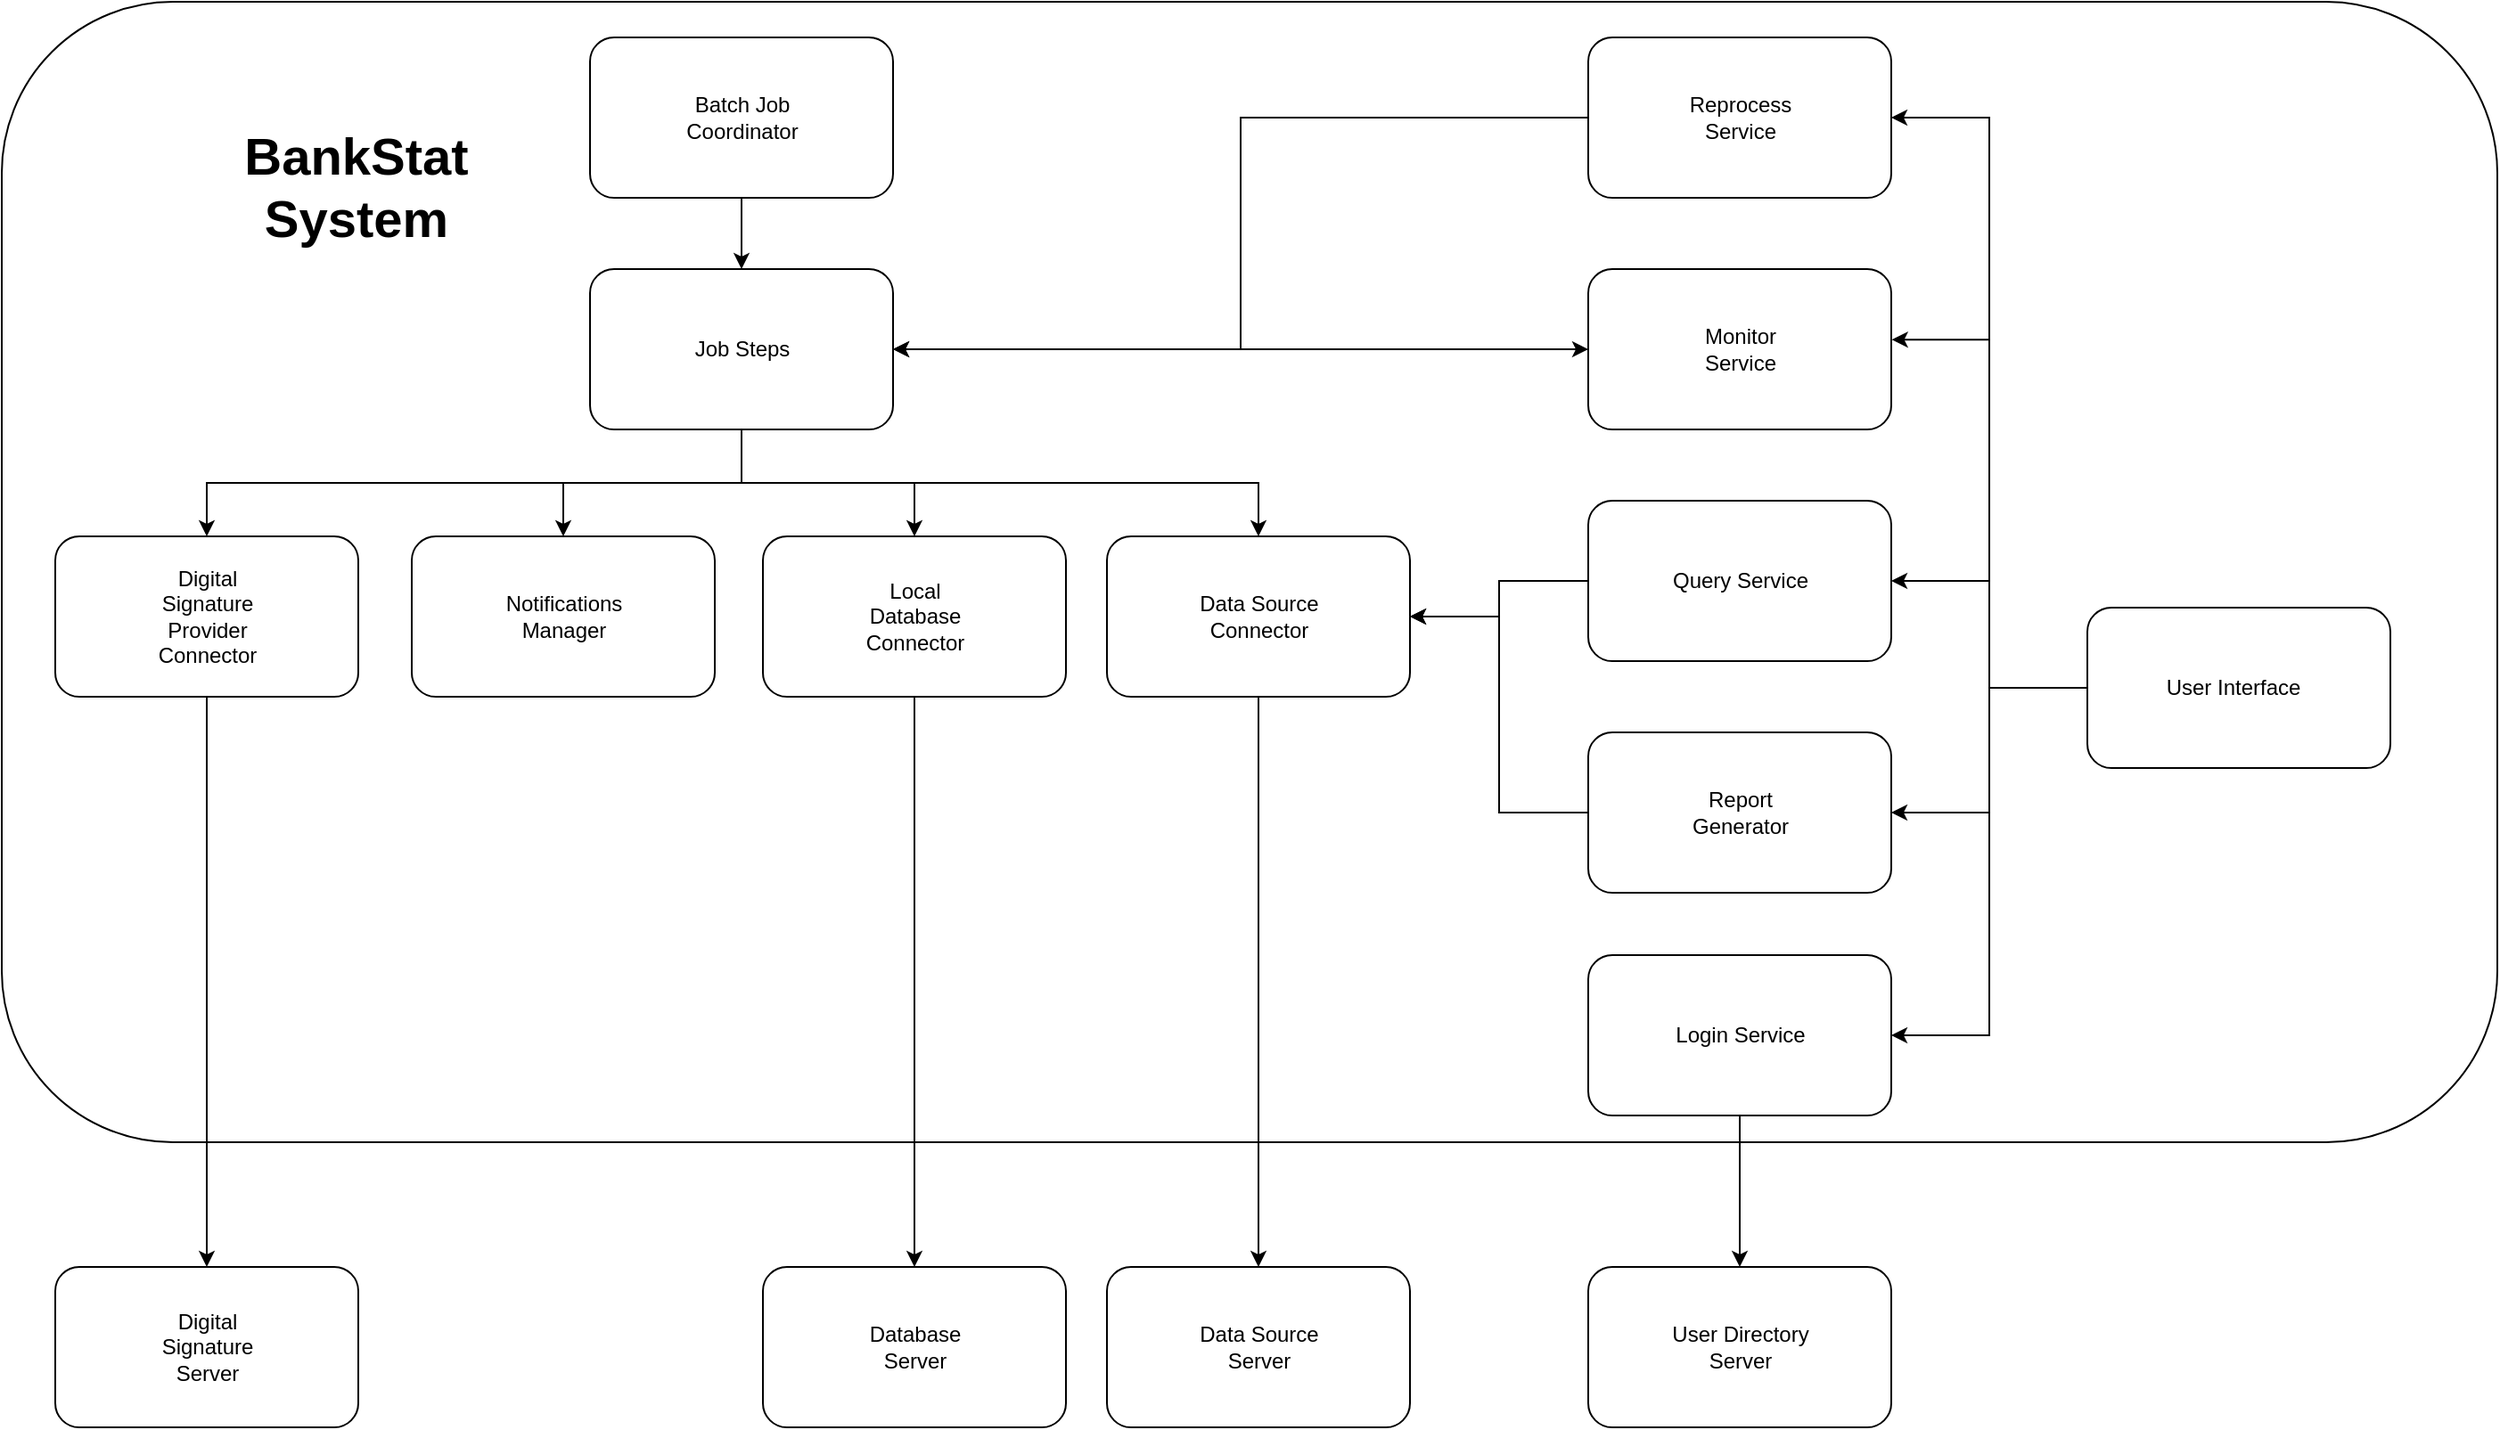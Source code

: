 <mxfile version="24.4.10" type="github">
  <diagram name="第 1 页" id="QO-yRRX4etxg2OLbIyc4">
    <mxGraphModel dx="1532" dy="888" grid="1" gridSize="10" guides="1" tooltips="1" connect="1" arrows="1" fold="1" page="1" pageScale="1" pageWidth="827" pageHeight="1169" math="0" shadow="0">
      <root>
        <mxCell id="0" />
        <mxCell id="1" parent="0" />
        <mxCell id="2hJYjnkSY_i1DHbf2jPi-93" value="" style="group" parent="1" vertex="1" connectable="0">
          <mxGeometry x="260" y="30" width="1370" height="770" as="geometry" />
        </mxCell>
        <mxCell id="2hJYjnkSY_i1DHbf2jPi-94" value="" style="rounded=1;whiteSpace=wrap;html=1;" parent="2hJYjnkSY_i1DHbf2jPi-93" vertex="1">
          <mxGeometry x="-30" y="-20" width="1400" height="640" as="geometry" />
        </mxCell>
        <mxCell id="2hJYjnkSY_i1DHbf2jPi-68" value="" style="group" parent="2hJYjnkSY_i1DHbf2jPi-93" vertex="1" connectable="0">
          <mxGeometry x="860" y="690" width="170" height="90" as="geometry" />
        </mxCell>
        <mxCell id="2hJYjnkSY_i1DHbf2jPi-69" value="" style="rounded=1;whiteSpace=wrap;html=1;" parent="2hJYjnkSY_i1DHbf2jPi-68" vertex="1">
          <mxGeometry width="170" height="90" as="geometry" />
        </mxCell>
        <mxCell id="2hJYjnkSY_i1DHbf2jPi-70" value="User Directory Server" style="text;html=1;align=center;verticalAlign=middle;whiteSpace=wrap;rounded=0;" parent="2hJYjnkSY_i1DHbf2jPi-68" vertex="1">
          <mxGeometry x="42.5" y="22.5" width="85" height="45" as="geometry" />
        </mxCell>
        <mxCell id="2hJYjnkSY_i1DHbf2jPi-75" value="" style="group" parent="2hJYjnkSY_i1DHbf2jPi-93" vertex="1" connectable="0">
          <mxGeometry y="690" width="170" height="90" as="geometry" />
        </mxCell>
        <mxCell id="2hJYjnkSY_i1DHbf2jPi-76" value="" style="rounded=1;whiteSpace=wrap;html=1;" parent="2hJYjnkSY_i1DHbf2jPi-75" vertex="1">
          <mxGeometry width="170" height="90" as="geometry" />
        </mxCell>
        <mxCell id="2hJYjnkSY_i1DHbf2jPi-77" value="Digital Signature&lt;div&gt;Server&lt;/div&gt;" style="text;html=1;align=center;verticalAlign=middle;whiteSpace=wrap;rounded=0;" parent="2hJYjnkSY_i1DHbf2jPi-75" vertex="1">
          <mxGeometry x="42.5" y="22.5" width="85" height="45" as="geometry" />
        </mxCell>
        <mxCell id="2hJYjnkSY_i1DHbf2jPi-78" style="edgeStyle=orthogonalEdgeStyle;rounded=0;orthogonalLoop=1;jettySize=auto;html=1;exitX=0.5;exitY=1;exitDx=0;exitDy=0;" parent="2hJYjnkSY_i1DHbf2jPi-93" source="7kE2tY7jgJx2WLP6qvL9-17" target="2hJYjnkSY_i1DHbf2jPi-76" edge="1">
          <mxGeometry relative="1" as="geometry" />
        </mxCell>
        <mxCell id="2hJYjnkSY_i1DHbf2jPi-79" value="" style="group" parent="2hJYjnkSY_i1DHbf2jPi-93" vertex="1" connectable="0">
          <mxGeometry x="590" y="690" width="170" height="90" as="geometry" />
        </mxCell>
        <mxCell id="2hJYjnkSY_i1DHbf2jPi-80" value="" style="rounded=1;whiteSpace=wrap;html=1;" parent="2hJYjnkSY_i1DHbf2jPi-79" vertex="1">
          <mxGeometry width="170" height="90" as="geometry" />
        </mxCell>
        <mxCell id="2hJYjnkSY_i1DHbf2jPi-81" value="Data Source Server" style="text;html=1;align=center;verticalAlign=middle;whiteSpace=wrap;rounded=0;" parent="2hJYjnkSY_i1DHbf2jPi-79" vertex="1">
          <mxGeometry x="42.5" y="22.5" width="85" height="45" as="geometry" />
        </mxCell>
        <mxCell id="2hJYjnkSY_i1DHbf2jPi-36" value="" style="group" parent="2hJYjnkSY_i1DHbf2jPi-93" vertex="1" connectable="0">
          <mxGeometry x="1140" y="320" width="170" height="90" as="geometry" />
        </mxCell>
        <mxCell id="2hJYjnkSY_i1DHbf2jPi-37" value="" style="rounded=1;whiteSpace=wrap;html=1;" parent="2hJYjnkSY_i1DHbf2jPi-36" vertex="1">
          <mxGeometry width="170" height="90" as="geometry" />
        </mxCell>
        <mxCell id="2hJYjnkSY_i1DHbf2jPi-38" value="User Interface" style="text;html=1;align=center;verticalAlign=middle;whiteSpace=wrap;rounded=0;" parent="2hJYjnkSY_i1DHbf2jPi-36" vertex="1">
          <mxGeometry x="42.5" y="22.5" width="77.5" height="45" as="geometry" />
        </mxCell>
        <mxCell id="2hJYjnkSY_i1DHbf2jPi-40" value="" style="group" parent="2hJYjnkSY_i1DHbf2jPi-93" vertex="1" connectable="0">
          <mxGeometry x="860" y="130" width="170" height="90" as="geometry" />
        </mxCell>
        <mxCell id="2hJYjnkSY_i1DHbf2jPi-41" value="" style="rounded=1;whiteSpace=wrap;html=1;" parent="2hJYjnkSY_i1DHbf2jPi-40" vertex="1">
          <mxGeometry width="170" height="90" as="geometry" />
        </mxCell>
        <mxCell id="2hJYjnkSY_i1DHbf2jPi-42" value="Monitor Service" style="text;html=1;align=center;verticalAlign=middle;whiteSpace=wrap;rounded=0;" parent="2hJYjnkSY_i1DHbf2jPi-40" vertex="1">
          <mxGeometry x="42.5" y="22.5" width="85" height="45" as="geometry" />
        </mxCell>
        <mxCell id="2hJYjnkSY_i1DHbf2jPi-48" value="" style="group" parent="2hJYjnkSY_i1DHbf2jPi-93" vertex="1" connectable="0">
          <mxGeometry x="860" y="260" width="170" height="90" as="geometry" />
        </mxCell>
        <mxCell id="2hJYjnkSY_i1DHbf2jPi-49" value="" style="rounded=1;whiteSpace=wrap;html=1;" parent="2hJYjnkSY_i1DHbf2jPi-48" vertex="1">
          <mxGeometry width="170" height="90" as="geometry" />
        </mxCell>
        <mxCell id="2hJYjnkSY_i1DHbf2jPi-50" value="Query Service" style="text;html=1;align=center;verticalAlign=middle;whiteSpace=wrap;rounded=0;" parent="2hJYjnkSY_i1DHbf2jPi-48" vertex="1">
          <mxGeometry x="42.5" y="22.5" width="85" height="45" as="geometry" />
        </mxCell>
        <mxCell id="2hJYjnkSY_i1DHbf2jPi-51" value="" style="group" parent="2hJYjnkSY_i1DHbf2jPi-93" vertex="1" connectable="0">
          <mxGeometry x="860" y="515" width="170" height="90" as="geometry" />
        </mxCell>
        <mxCell id="2hJYjnkSY_i1DHbf2jPi-52" value="" style="rounded=1;whiteSpace=wrap;html=1;" parent="2hJYjnkSY_i1DHbf2jPi-51" vertex="1">
          <mxGeometry width="170" height="90" as="geometry" />
        </mxCell>
        <mxCell id="2hJYjnkSY_i1DHbf2jPi-53" value="Login Service" style="text;html=1;align=center;verticalAlign=middle;whiteSpace=wrap;rounded=0;" parent="2hJYjnkSY_i1DHbf2jPi-51" vertex="1">
          <mxGeometry x="42.5" y="22.5" width="85" height="45" as="geometry" />
        </mxCell>
        <mxCell id="2hJYjnkSY_i1DHbf2jPi-54" value="" style="group" parent="2hJYjnkSY_i1DHbf2jPi-93" vertex="1" connectable="0">
          <mxGeometry x="860" y="390" width="170" height="90" as="geometry" />
        </mxCell>
        <mxCell id="2hJYjnkSY_i1DHbf2jPi-55" value="" style="rounded=1;whiteSpace=wrap;html=1;" parent="2hJYjnkSY_i1DHbf2jPi-54" vertex="1">
          <mxGeometry width="170" height="90" as="geometry" />
        </mxCell>
        <mxCell id="2hJYjnkSY_i1DHbf2jPi-56" value="Report Generator" style="text;html=1;align=center;verticalAlign=middle;whiteSpace=wrap;rounded=0;" parent="2hJYjnkSY_i1DHbf2jPi-54" vertex="1">
          <mxGeometry x="42.5" y="22.5" width="85" height="45" as="geometry" />
        </mxCell>
        <mxCell id="7kE2tY7jgJx2WLP6qvL9-10" value="" style="group" parent="2hJYjnkSY_i1DHbf2jPi-93" vertex="1" connectable="0">
          <mxGeometry x="200" y="280" width="170" height="90" as="geometry" />
        </mxCell>
        <mxCell id="7kE2tY7jgJx2WLP6qvL9-11" value="" style="rounded=1;whiteSpace=wrap;html=1;" parent="7kE2tY7jgJx2WLP6qvL9-10" vertex="1">
          <mxGeometry width="170" height="90" as="geometry" />
        </mxCell>
        <mxCell id="7kE2tY7jgJx2WLP6qvL9-12" value="Notifications Manager" style="text;html=1;align=center;verticalAlign=middle;whiteSpace=wrap;rounded=0;" parent="7kE2tY7jgJx2WLP6qvL9-10" vertex="1">
          <mxGeometry x="42.5" y="22.5" width="85" height="45" as="geometry" />
        </mxCell>
        <mxCell id="7kE2tY7jgJx2WLP6qvL9-16" value="" style="group" parent="2hJYjnkSY_i1DHbf2jPi-93" vertex="1" connectable="0">
          <mxGeometry y="280" width="170" height="90" as="geometry" />
        </mxCell>
        <mxCell id="7kE2tY7jgJx2WLP6qvL9-17" value="" style="rounded=1;whiteSpace=wrap;html=1;" parent="7kE2tY7jgJx2WLP6qvL9-16" vertex="1">
          <mxGeometry width="170" height="90" as="geometry" />
        </mxCell>
        <mxCell id="7kE2tY7jgJx2WLP6qvL9-18" value="Digital Signature Provider Connector" style="text;html=1;align=center;verticalAlign=middle;whiteSpace=wrap;rounded=0;" parent="7kE2tY7jgJx2WLP6qvL9-16" vertex="1">
          <mxGeometry x="42.5" y="22.5" width="85" height="45" as="geometry" />
        </mxCell>
        <mxCell id="2hJYjnkSY_i1DHbf2jPi-2" style="edgeStyle=orthogonalEdgeStyle;rounded=0;orthogonalLoop=1;jettySize=auto;html=1;exitX=0.5;exitY=1;exitDx=0;exitDy=0;entryX=0.5;entryY=0;entryDx=0;entryDy=0;" parent="2hJYjnkSY_i1DHbf2jPi-93" source="7kE2tY7jgJx2WLP6qvL9-8" target="7kE2tY7jgJx2WLP6qvL9-5" edge="1">
          <mxGeometry relative="1" as="geometry" />
        </mxCell>
        <mxCell id="2hJYjnkSY_i1DHbf2jPi-3" style="edgeStyle=orthogonalEdgeStyle;rounded=0;orthogonalLoop=1;jettySize=auto;html=1;exitX=0.5;exitY=1;exitDx=0;exitDy=0;" parent="2hJYjnkSY_i1DHbf2jPi-93" source="7kE2tY7jgJx2WLP6qvL9-8" target="7kE2tY7jgJx2WLP6qvL9-11" edge="1">
          <mxGeometry relative="1" as="geometry" />
        </mxCell>
        <mxCell id="2hJYjnkSY_i1DHbf2jPi-4" style="edgeStyle=orthogonalEdgeStyle;rounded=0;orthogonalLoop=1;jettySize=auto;html=1;exitX=0.5;exitY=1;exitDx=0;exitDy=0;" parent="2hJYjnkSY_i1DHbf2jPi-93" source="7kE2tY7jgJx2WLP6qvL9-8" target="7kE2tY7jgJx2WLP6qvL9-17" edge="1">
          <mxGeometry relative="1" as="geometry" />
        </mxCell>
        <mxCell id="2hJYjnkSY_i1DHbf2jPi-83" value="" style="group" parent="2hJYjnkSY_i1DHbf2jPi-93" vertex="1" connectable="0">
          <mxGeometry x="590" y="280" width="170" height="90" as="geometry" />
        </mxCell>
        <mxCell id="2hJYjnkSY_i1DHbf2jPi-44" value="" style="rounded=1;whiteSpace=wrap;html=1;" parent="2hJYjnkSY_i1DHbf2jPi-83" vertex="1">
          <mxGeometry width="170" height="90" as="geometry" />
        </mxCell>
        <mxCell id="2hJYjnkSY_i1DHbf2jPi-45" value="Data Source Connector" style="text;html=1;align=center;verticalAlign=middle;whiteSpace=wrap;rounded=0;" parent="2hJYjnkSY_i1DHbf2jPi-83" vertex="1">
          <mxGeometry x="42.5" y="22.5" width="85" height="45" as="geometry" />
        </mxCell>
        <mxCell id="2hJYjnkSY_i1DHbf2jPi-84" style="edgeStyle=orthogonalEdgeStyle;rounded=0;orthogonalLoop=1;jettySize=auto;html=1;exitX=0.5;exitY=1;exitDx=0;exitDy=0;entryX=0.5;entryY=0;entryDx=0;entryDy=0;" parent="2hJYjnkSY_i1DHbf2jPi-93" source="7kE2tY7jgJx2WLP6qvL9-8" target="2hJYjnkSY_i1DHbf2jPi-44" edge="1">
          <mxGeometry relative="1" as="geometry" />
        </mxCell>
        <mxCell id="7kE2tY7jgJx2WLP6qvL9-1" value="" style="rounded=1;whiteSpace=wrap;html=1;" parent="2hJYjnkSY_i1DHbf2jPi-93" vertex="1">
          <mxGeometry x="300" width="170" height="90" as="geometry" />
        </mxCell>
        <mxCell id="7kE2tY7jgJx2WLP6qvL9-2" value="Batch Job Coordinator" style="text;html=1;align=center;verticalAlign=middle;whiteSpace=wrap;rounded=0;" parent="2hJYjnkSY_i1DHbf2jPi-93" vertex="1">
          <mxGeometry x="342.5" y="22.5" width="85" height="45" as="geometry" />
        </mxCell>
        <mxCell id="7kE2tY7jgJx2WLP6qvL9-7" value="" style="group" parent="2hJYjnkSY_i1DHbf2jPi-93" vertex="1" connectable="0">
          <mxGeometry x="300" y="130" width="170" height="90" as="geometry" />
        </mxCell>
        <mxCell id="7kE2tY7jgJx2WLP6qvL9-8" value="" style="rounded=1;whiteSpace=wrap;html=1;" parent="7kE2tY7jgJx2WLP6qvL9-7" vertex="1">
          <mxGeometry width="170" height="90" as="geometry" />
        </mxCell>
        <mxCell id="7kE2tY7jgJx2WLP6qvL9-9" value="Job Steps" style="text;html=1;align=center;verticalAlign=middle;whiteSpace=wrap;rounded=0;" parent="7kE2tY7jgJx2WLP6qvL9-7" vertex="1">
          <mxGeometry x="42.5" y="22.5" width="85" height="45" as="geometry" />
        </mxCell>
        <mxCell id="2hJYjnkSY_i1DHbf2jPi-1" style="edgeStyle=orthogonalEdgeStyle;rounded=0;orthogonalLoop=1;jettySize=auto;html=1;exitX=0.5;exitY=1;exitDx=0;exitDy=0;entryX=0.5;entryY=0;entryDx=0;entryDy=0;" parent="2hJYjnkSY_i1DHbf2jPi-93" source="7kE2tY7jgJx2WLP6qvL9-1" target="7kE2tY7jgJx2WLP6qvL9-8" edge="1">
          <mxGeometry relative="1" as="geometry" />
        </mxCell>
        <mxCell id="2hJYjnkSY_i1DHbf2jPi-85" style="edgeStyle=orthogonalEdgeStyle;rounded=0;orthogonalLoop=1;jettySize=auto;html=1;exitX=0;exitY=0.5;exitDx=0;exitDy=0;entryX=1.002;entryY=0.44;entryDx=0;entryDy=0;entryPerimeter=0;" parent="2hJYjnkSY_i1DHbf2jPi-93" source="2hJYjnkSY_i1DHbf2jPi-37" target="2hJYjnkSY_i1DHbf2jPi-41" edge="1">
          <mxGeometry relative="1" as="geometry" />
        </mxCell>
        <mxCell id="2hJYjnkSY_i1DHbf2jPi-86" style="edgeStyle=orthogonalEdgeStyle;rounded=0;orthogonalLoop=1;jettySize=auto;html=1;exitX=0;exitY=0.5;exitDx=0;exitDy=0;entryX=1;entryY=0.5;entryDx=0;entryDy=0;" parent="2hJYjnkSY_i1DHbf2jPi-93" source="2hJYjnkSY_i1DHbf2jPi-37" target="2hJYjnkSY_i1DHbf2jPi-49" edge="1">
          <mxGeometry relative="1" as="geometry" />
        </mxCell>
        <mxCell id="2hJYjnkSY_i1DHbf2jPi-87" style="edgeStyle=orthogonalEdgeStyle;rounded=0;orthogonalLoop=1;jettySize=auto;html=1;exitX=0;exitY=0.5;exitDx=0;exitDy=0;entryX=1;entryY=0.5;entryDx=0;entryDy=0;" parent="2hJYjnkSY_i1DHbf2jPi-93" source="2hJYjnkSY_i1DHbf2jPi-37" target="2hJYjnkSY_i1DHbf2jPi-52" edge="1">
          <mxGeometry relative="1" as="geometry" />
        </mxCell>
        <mxCell id="2hJYjnkSY_i1DHbf2jPi-88" style="edgeStyle=orthogonalEdgeStyle;rounded=0;orthogonalLoop=1;jettySize=auto;html=1;exitX=0;exitY=0.5;exitDx=0;exitDy=0;entryX=1;entryY=0.5;entryDx=0;entryDy=0;" parent="2hJYjnkSY_i1DHbf2jPi-93" source="2hJYjnkSY_i1DHbf2jPi-37" target="2hJYjnkSY_i1DHbf2jPi-55" edge="1">
          <mxGeometry relative="1" as="geometry" />
        </mxCell>
        <mxCell id="7kE2tY7jgJx2WLP6qvL9-4" value="" style="group" parent="2hJYjnkSY_i1DHbf2jPi-93" vertex="1" connectable="0">
          <mxGeometry x="397" y="280" width="170" height="90" as="geometry" />
        </mxCell>
        <mxCell id="7kE2tY7jgJx2WLP6qvL9-5" value="" style="rounded=1;whiteSpace=wrap;html=1;" parent="7kE2tY7jgJx2WLP6qvL9-4" vertex="1">
          <mxGeometry width="170" height="90" as="geometry" />
        </mxCell>
        <mxCell id="7kE2tY7jgJx2WLP6qvL9-6" value="Local Database Connector" style="text;html=1;align=center;verticalAlign=middle;whiteSpace=wrap;rounded=0;" parent="7kE2tY7jgJx2WLP6qvL9-4" vertex="1">
          <mxGeometry x="42.5" y="22.5" width="85" height="45" as="geometry" />
        </mxCell>
        <mxCell id="2hJYjnkSY_i1DHbf2jPi-90" style="edgeStyle=orthogonalEdgeStyle;rounded=0;orthogonalLoop=1;jettySize=auto;html=1;exitX=0;exitY=0.5;exitDx=0;exitDy=0;entryX=1;entryY=0.5;entryDx=0;entryDy=0;" parent="2hJYjnkSY_i1DHbf2jPi-93" source="2hJYjnkSY_i1DHbf2jPi-49" target="2hJYjnkSY_i1DHbf2jPi-44" edge="1">
          <mxGeometry relative="1" as="geometry" />
        </mxCell>
        <mxCell id="2hJYjnkSY_i1DHbf2jPi-91" style="edgeStyle=orthogonalEdgeStyle;rounded=0;orthogonalLoop=1;jettySize=auto;html=1;exitX=0;exitY=0.5;exitDx=0;exitDy=0;entryX=1;entryY=0.5;entryDx=0;entryDy=0;" parent="2hJYjnkSY_i1DHbf2jPi-93" source="2hJYjnkSY_i1DHbf2jPi-55" target="2hJYjnkSY_i1DHbf2jPi-44" edge="1">
          <mxGeometry relative="1" as="geometry" />
        </mxCell>
        <mxCell id="2hJYjnkSY_i1DHbf2jPi-92" style="edgeStyle=orthogonalEdgeStyle;rounded=0;orthogonalLoop=1;jettySize=auto;html=1;exitX=0.5;exitY=1;exitDx=0;exitDy=0;entryX=0.5;entryY=0;entryDx=0;entryDy=0;" parent="2hJYjnkSY_i1DHbf2jPi-93" source="2hJYjnkSY_i1DHbf2jPi-44" target="2hJYjnkSY_i1DHbf2jPi-80" edge="1">
          <mxGeometry relative="1" as="geometry" />
        </mxCell>
        <mxCell id="2hJYjnkSY_i1DHbf2jPi-95" style="edgeStyle=orthogonalEdgeStyle;rounded=0;orthogonalLoop=1;jettySize=auto;html=1;exitX=0.5;exitY=1;exitDx=0;exitDy=0;entryX=0.5;entryY=0;entryDx=0;entryDy=0;" parent="2hJYjnkSY_i1DHbf2jPi-93" source="2hJYjnkSY_i1DHbf2jPi-52" target="2hJYjnkSY_i1DHbf2jPi-69" edge="1">
          <mxGeometry relative="1" as="geometry" />
        </mxCell>
        <mxCell id="2hJYjnkSY_i1DHbf2jPi-96" value="&lt;b&gt;&lt;font style=&quot;font-size: 29px;&quot;&gt;BankStat System&lt;/font&gt;&lt;/b&gt;" style="text;html=1;align=center;verticalAlign=middle;whiteSpace=wrap;rounded=0;" parent="2hJYjnkSY_i1DHbf2jPi-93" vertex="1">
          <mxGeometry x="68" y="38" width="202" height="92" as="geometry" />
        </mxCell>
        <mxCell id="f44VK6kfXFnS3SjjZzAe-1" value="" style="group" vertex="1" connectable="0" parent="2hJYjnkSY_i1DHbf2jPi-93">
          <mxGeometry x="397" y="690" width="170" height="90" as="geometry" />
        </mxCell>
        <mxCell id="f44VK6kfXFnS3SjjZzAe-2" value="" style="rounded=1;whiteSpace=wrap;html=1;" vertex="1" parent="f44VK6kfXFnS3SjjZzAe-1">
          <mxGeometry width="170" height="90" as="geometry" />
        </mxCell>
        <mxCell id="f44VK6kfXFnS3SjjZzAe-3" value="Database Server" style="text;html=1;align=center;verticalAlign=middle;whiteSpace=wrap;rounded=0;" vertex="1" parent="f44VK6kfXFnS3SjjZzAe-1">
          <mxGeometry x="42.5" y="22.5" width="85" height="45" as="geometry" />
        </mxCell>
        <mxCell id="f44VK6kfXFnS3SjjZzAe-4" style="edgeStyle=orthogonalEdgeStyle;rounded=0;orthogonalLoop=1;jettySize=auto;html=1;exitX=0.5;exitY=1;exitDx=0;exitDy=0;entryX=0.5;entryY=0;entryDx=0;entryDy=0;" edge="1" parent="2hJYjnkSY_i1DHbf2jPi-93" source="7kE2tY7jgJx2WLP6qvL9-5" target="f44VK6kfXFnS3SjjZzAe-2">
          <mxGeometry relative="1" as="geometry" />
        </mxCell>
        <mxCell id="f44VK6kfXFnS3SjjZzAe-5" value="" style="group" vertex="1" connectable="0" parent="2hJYjnkSY_i1DHbf2jPi-93">
          <mxGeometry x="860" width="170" height="90" as="geometry" />
        </mxCell>
        <mxCell id="f44VK6kfXFnS3SjjZzAe-6" value="" style="rounded=1;whiteSpace=wrap;html=1;" vertex="1" parent="f44VK6kfXFnS3SjjZzAe-5">
          <mxGeometry width="170" height="90" as="geometry" />
        </mxCell>
        <mxCell id="f44VK6kfXFnS3SjjZzAe-7" value="Reprocess Service" style="text;html=1;align=center;verticalAlign=middle;whiteSpace=wrap;rounded=0;" vertex="1" parent="f44VK6kfXFnS3SjjZzAe-5">
          <mxGeometry x="42.5" y="22.5" width="85" height="45" as="geometry" />
        </mxCell>
        <mxCell id="f44VK6kfXFnS3SjjZzAe-10" style="edgeStyle=orthogonalEdgeStyle;rounded=0;orthogonalLoop=1;jettySize=auto;html=1;exitX=0;exitY=0.5;exitDx=0;exitDy=0;entryX=1;entryY=0.5;entryDx=0;entryDy=0;" edge="1" parent="2hJYjnkSY_i1DHbf2jPi-93" source="f44VK6kfXFnS3SjjZzAe-6" target="7kE2tY7jgJx2WLP6qvL9-8">
          <mxGeometry relative="1" as="geometry" />
        </mxCell>
        <mxCell id="f44VK6kfXFnS3SjjZzAe-11" value="" style="endArrow=classic;startArrow=classic;html=1;rounded=0;entryX=0;entryY=0.5;entryDx=0;entryDy=0;exitX=1;exitY=0.5;exitDx=0;exitDy=0;" edge="1" parent="2hJYjnkSY_i1DHbf2jPi-93" source="7kE2tY7jgJx2WLP6qvL9-8" target="2hJYjnkSY_i1DHbf2jPi-41">
          <mxGeometry width="50" height="50" relative="1" as="geometry">
            <mxPoint x="640" y="270" as="sourcePoint" />
            <mxPoint x="690" y="220" as="targetPoint" />
          </mxGeometry>
        </mxCell>
        <mxCell id="f44VK6kfXFnS3SjjZzAe-12" style="edgeStyle=orthogonalEdgeStyle;rounded=0;orthogonalLoop=1;jettySize=auto;html=1;exitX=0;exitY=0.5;exitDx=0;exitDy=0;entryX=1;entryY=0.5;entryDx=0;entryDy=0;" edge="1" parent="2hJYjnkSY_i1DHbf2jPi-93" source="2hJYjnkSY_i1DHbf2jPi-37" target="f44VK6kfXFnS3SjjZzAe-6">
          <mxGeometry relative="1" as="geometry" />
        </mxCell>
      </root>
    </mxGraphModel>
  </diagram>
</mxfile>
